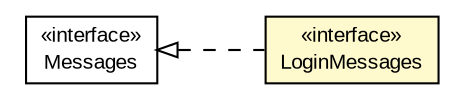 #!/usr/local/bin/dot
#
# Class diagram 
# Generated by UMLGraph version R5_6-24-gf6e263 (http://www.umlgraph.org/)
#

digraph G {
	edge [fontname="arial",fontsize=10,labelfontname="arial",labelfontsize=10];
	node [fontname="arial",fontsize=10,shape=plaintext];
	nodesep=0.25;
	ranksep=0.5;
	rankdir=LR;
	// com.gwtplatform.carstore.client.resources.LoginMessages
	c311504 [label=<<table title="com.gwtplatform.carstore.client.resources.LoginMessages" border="0" cellborder="1" cellspacing="0" cellpadding="2" port="p" bgcolor="lemonChiffon" href="./LoginMessages.html">
		<tr><td><table border="0" cellspacing="0" cellpadding="1">
<tr><td align="center" balign="center"> &#171;interface&#187; </td></tr>
<tr><td align="center" balign="center"> LoginMessages </td></tr>
		</table></td></tr>
		</table>>, URL="./LoginMessages.html", fontname="arial", fontcolor="black", fontsize=10.0];
	//com.gwtplatform.carstore.client.resources.LoginMessages implements com.google.gwt.i18n.client.Messages
	c311584:p -> c311504:p [dir=back,arrowtail=empty,style=dashed];
	// com.google.gwt.i18n.client.Messages
	c311584 [label=<<table title="com.google.gwt.i18n.client.Messages" border="0" cellborder="1" cellspacing="0" cellpadding="2" port="p" href="http://google-web-toolkit.googlecode.com/svn/javadoc/latest/com/google/gwt/i18n/client/Messages.html">
		<tr><td><table border="0" cellspacing="0" cellpadding="1">
<tr><td align="center" balign="center"> &#171;interface&#187; </td></tr>
<tr><td align="center" balign="center"> Messages </td></tr>
		</table></td></tr>
		</table>>, URL="http://google-web-toolkit.googlecode.com/svn/javadoc/latest/com/google/gwt/i18n/client/Messages.html", fontname="arial", fontcolor="black", fontsize=10.0];
}

